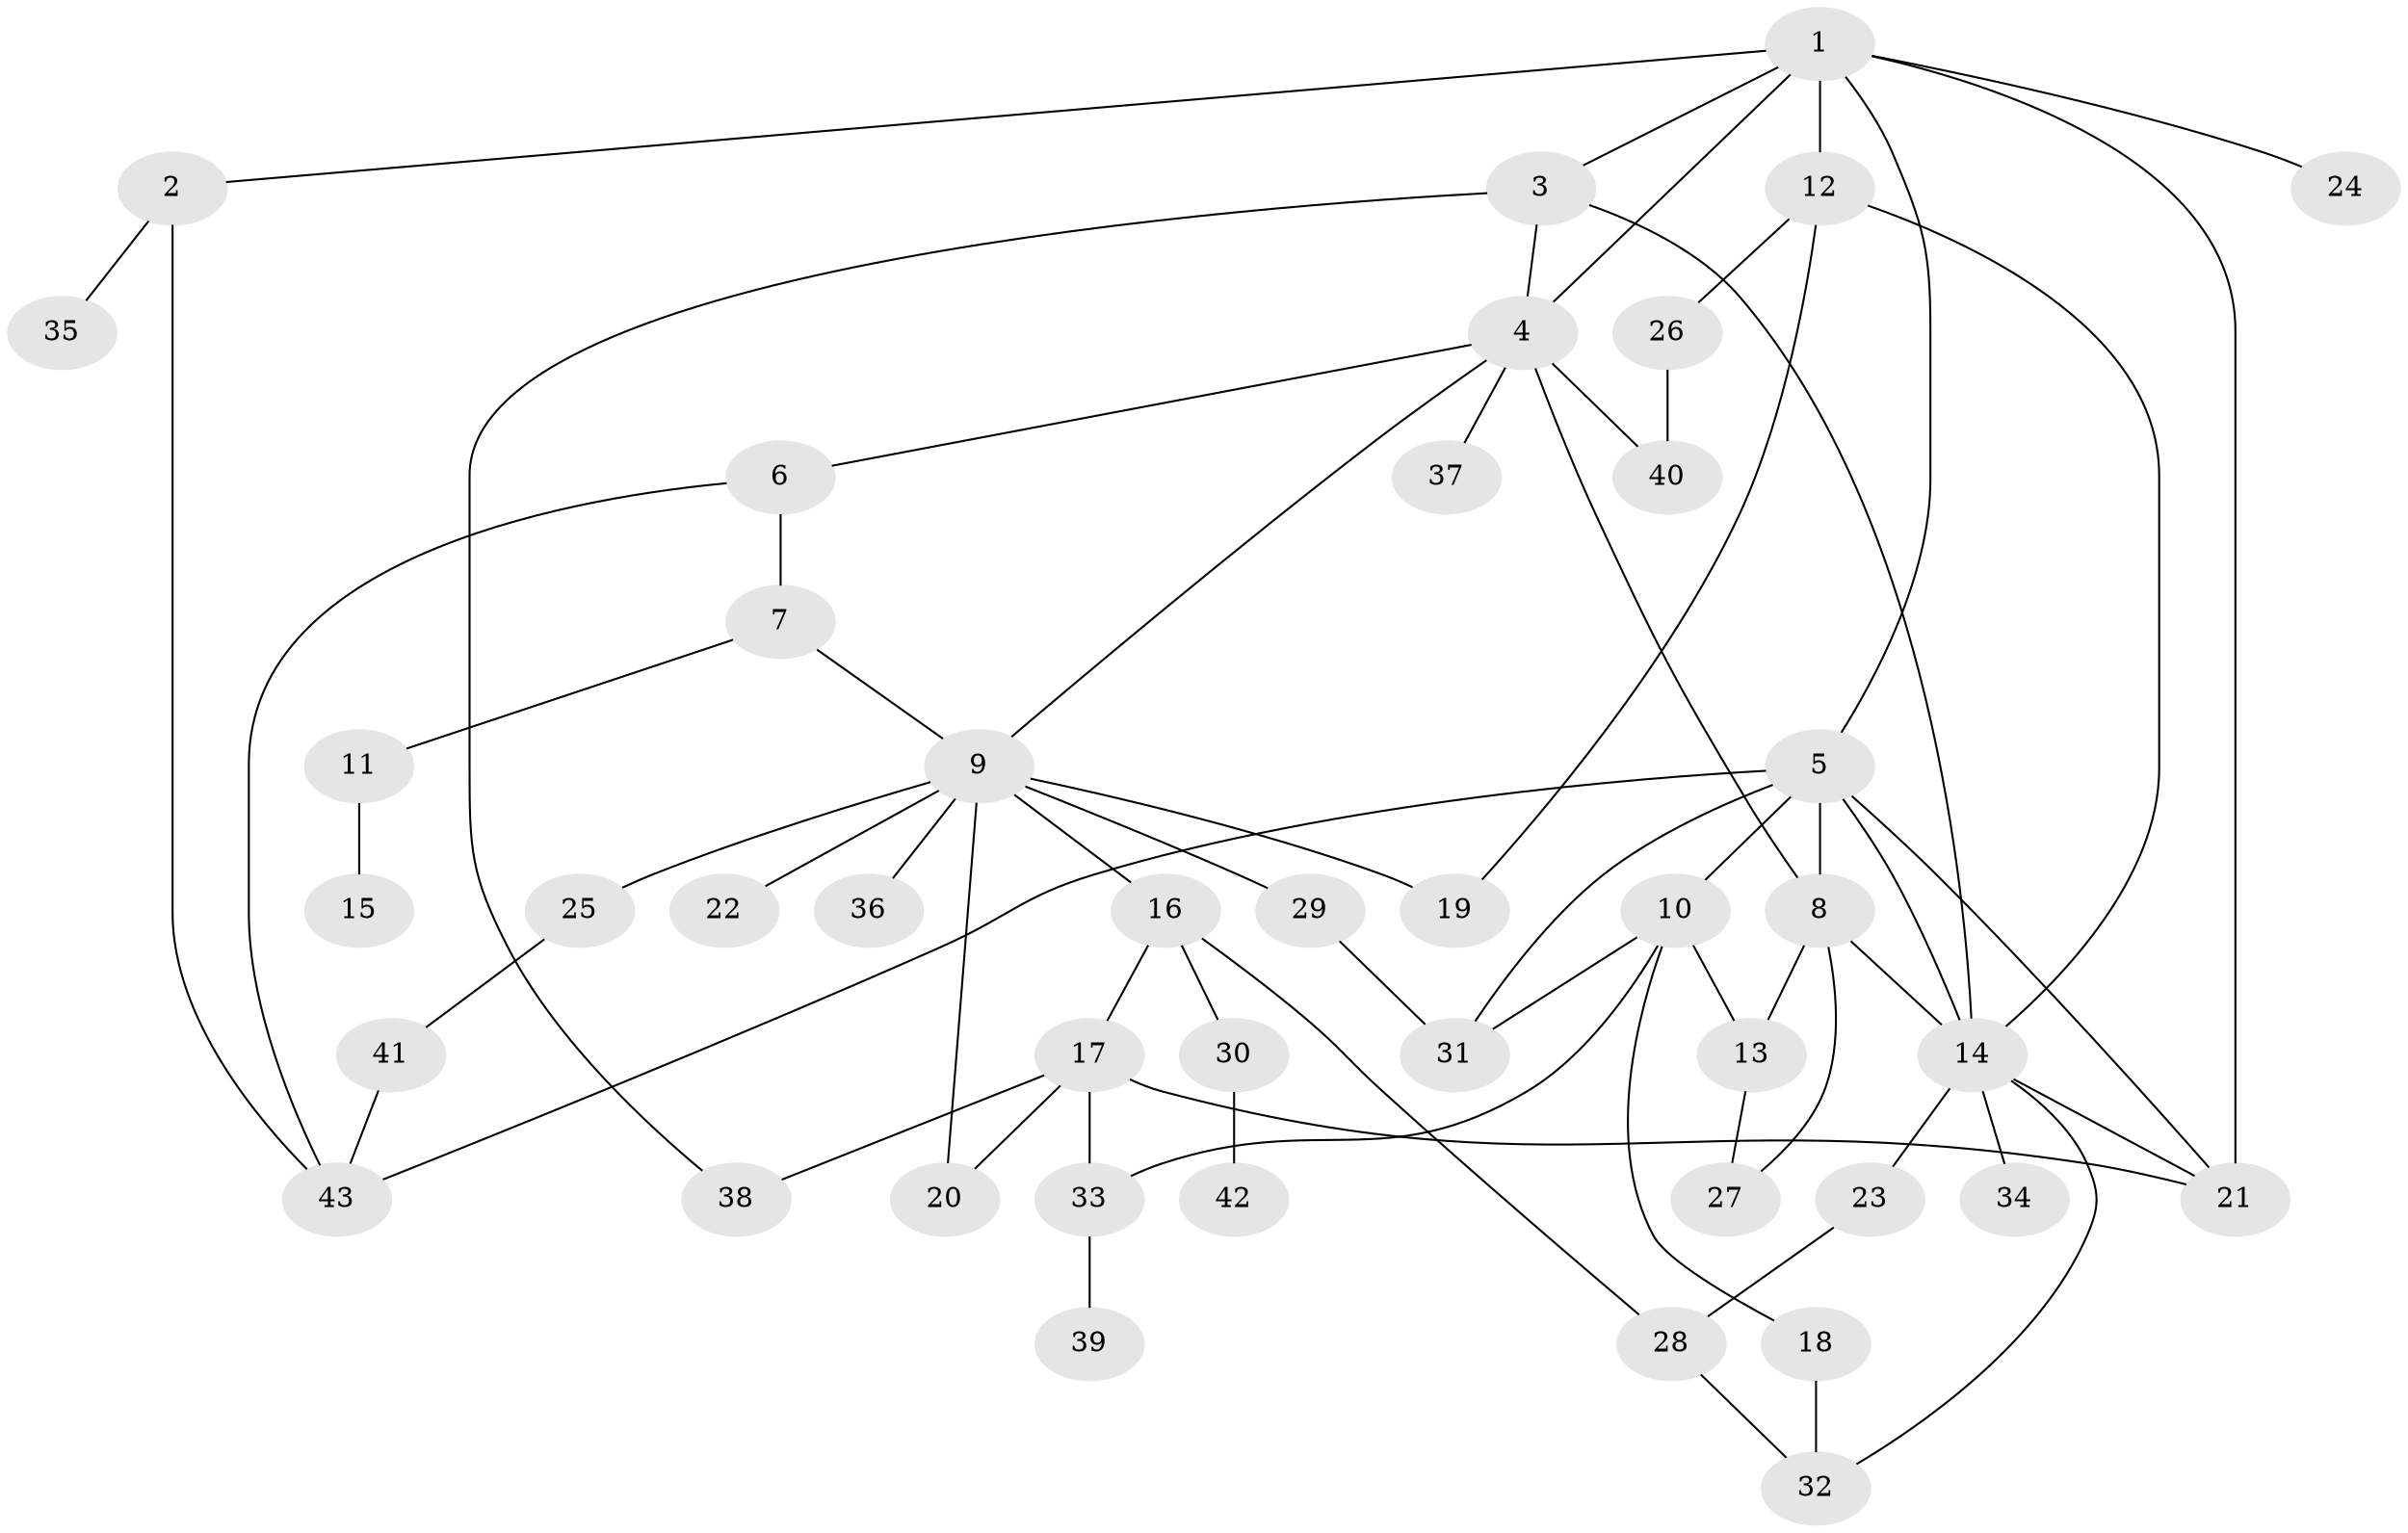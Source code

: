 // original degree distribution, {7: 0.03278688524590164, 3: 0.16393442622950818, 2: 0.3770491803278688, 5: 0.04918032786885246, 4: 0.11475409836065574, 9: 0.01639344262295082, 6: 0.03278688524590164, 1: 0.19672131147540983, 8: 0.01639344262295082}
// Generated by graph-tools (version 1.1) at 2025/49/03/04/25 22:49:15]
// undirected, 43 vertices, 66 edges
graph export_dot {
  node [color=gray90,style=filled];
  1;
  2;
  3;
  4;
  5;
  6;
  7;
  8;
  9;
  10;
  11;
  12;
  13;
  14;
  15;
  16;
  17;
  18;
  19;
  20;
  21;
  22;
  23;
  24;
  25;
  26;
  27;
  28;
  29;
  30;
  31;
  32;
  33;
  34;
  35;
  36;
  37;
  38;
  39;
  40;
  41;
  42;
  43;
  1 -- 2 [weight=1.0];
  1 -- 3 [weight=1.0];
  1 -- 4 [weight=1.0];
  1 -- 5 [weight=1.0];
  1 -- 12 [weight=1.0];
  1 -- 21 [weight=1.0];
  1 -- 24 [weight=1.0];
  2 -- 35 [weight=1.0];
  2 -- 43 [weight=1.0];
  3 -- 4 [weight=1.0];
  3 -- 14 [weight=1.0];
  3 -- 38 [weight=1.0];
  4 -- 6 [weight=1.0];
  4 -- 8 [weight=1.0];
  4 -- 9 [weight=1.0];
  4 -- 37 [weight=1.0];
  4 -- 40 [weight=1.0];
  5 -- 8 [weight=1.0];
  5 -- 10 [weight=1.0];
  5 -- 14 [weight=1.0];
  5 -- 21 [weight=1.0];
  5 -- 31 [weight=1.0];
  5 -- 43 [weight=1.0];
  6 -- 7 [weight=1.0];
  6 -- 43 [weight=1.0];
  7 -- 9 [weight=1.0];
  7 -- 11 [weight=1.0];
  8 -- 13 [weight=2.0];
  8 -- 14 [weight=1.0];
  8 -- 27 [weight=1.0];
  9 -- 16 [weight=1.0];
  9 -- 19 [weight=1.0];
  9 -- 20 [weight=1.0];
  9 -- 22 [weight=1.0];
  9 -- 25 [weight=1.0];
  9 -- 29 [weight=1.0];
  9 -- 36 [weight=1.0];
  10 -- 13 [weight=1.0];
  10 -- 18 [weight=1.0];
  10 -- 31 [weight=1.0];
  10 -- 33 [weight=1.0];
  11 -- 15 [weight=1.0];
  12 -- 14 [weight=1.0];
  12 -- 19 [weight=1.0];
  12 -- 26 [weight=1.0];
  13 -- 27 [weight=1.0];
  14 -- 21 [weight=1.0];
  14 -- 23 [weight=1.0];
  14 -- 32 [weight=1.0];
  14 -- 34 [weight=1.0];
  16 -- 17 [weight=1.0];
  16 -- 28 [weight=1.0];
  16 -- 30 [weight=1.0];
  17 -- 20 [weight=1.0];
  17 -- 21 [weight=2.0];
  17 -- 33 [weight=1.0];
  17 -- 38 [weight=1.0];
  18 -- 32 [weight=1.0];
  23 -- 28 [weight=1.0];
  25 -- 41 [weight=1.0];
  26 -- 40 [weight=1.0];
  28 -- 32 [weight=1.0];
  29 -- 31 [weight=1.0];
  30 -- 42 [weight=1.0];
  33 -- 39 [weight=1.0];
  41 -- 43 [weight=1.0];
}
